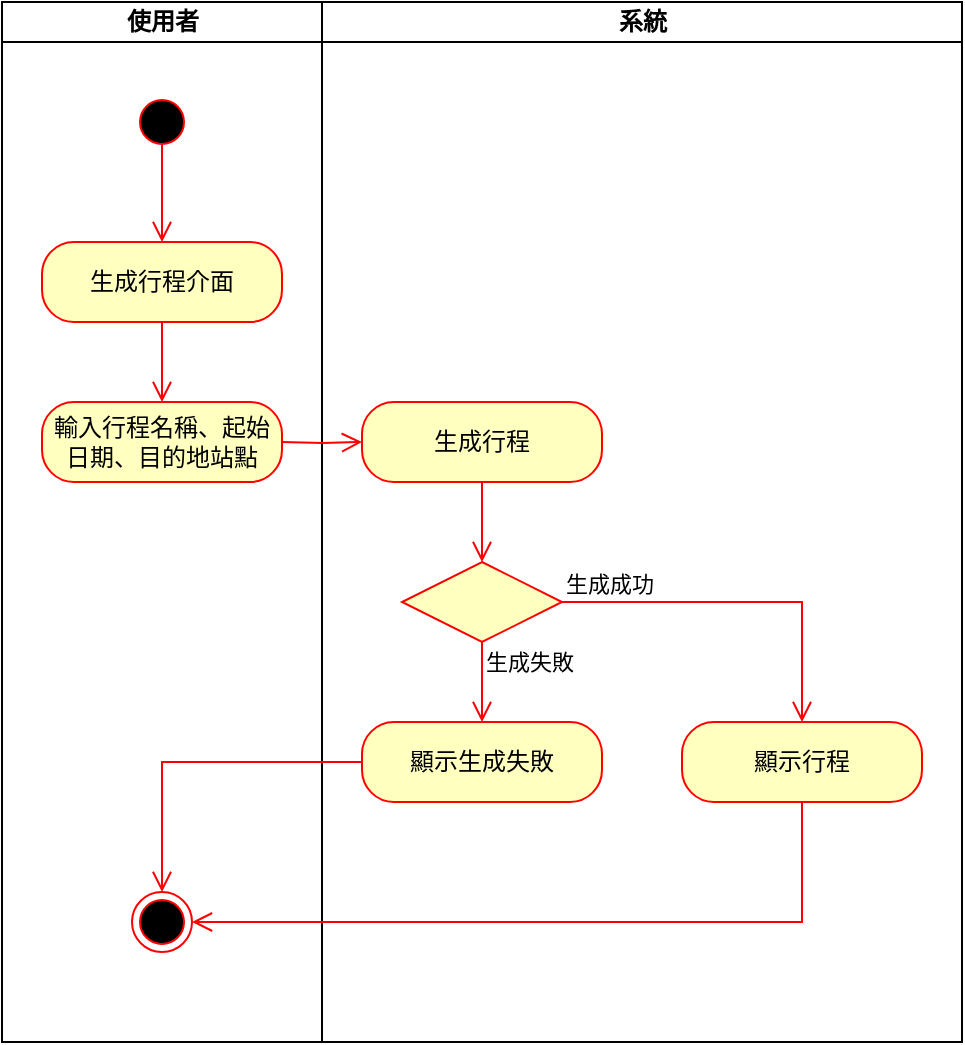 <mxfile version="27.0.5">
  <diagram name="第 1 页" id="qYCC977JJtGFKBxbnr1P">
    <mxGraphModel dx="872" dy="537" grid="1" gridSize="10" guides="1" tooltips="1" connect="1" arrows="1" fold="1" page="1" pageScale="1" pageWidth="827" pageHeight="1169" math="0" shadow="0">
      <root>
        <mxCell id="0" />
        <mxCell id="1" parent="0" />
        <mxCell id="83ebNcft9Qn9WwzoEkK6-1" value="" style="swimlane;childLayout=stackLayout;resizeParent=1;resizeParentMax=0;startSize=0;html=1;" parent="1" vertex="1">
          <mxGeometry x="40" y="40" width="480" height="520" as="geometry">
            <mxRectangle x="150.0" y="-20" width="60" height="30" as="alternateBounds" />
          </mxGeometry>
        </mxCell>
        <mxCell id="83ebNcft9Qn9WwzoEkK6-2" value="使用者" style="swimlane;startSize=20;html=1;" parent="83ebNcft9Qn9WwzoEkK6-1" vertex="1">
          <mxGeometry width="160" height="520" as="geometry">
            <mxRectangle width="40" height="480" as="alternateBounds" />
          </mxGeometry>
        </mxCell>
        <mxCell id="83ebNcft9Qn9WwzoEkK6-6" value="" style="edgeStyle=orthogonalEdgeStyle;html=1;verticalAlign=bottom;endArrow=open;endSize=8;strokeColor=#ff0000;rounded=0;entryX=0.5;entryY=0;entryDx=0;entryDy=0;exitX=0.5;exitY=0.5;exitDx=0;exitDy=0;exitPerimeter=0;" parent="83ebNcft9Qn9WwzoEkK6-2" source="83ebNcft9Qn9WwzoEkK6-5" target="83ebNcft9Qn9WwzoEkK6-13" edge="1">
          <mxGeometry relative="1" as="geometry">
            <mxPoint x="79.75" y="125" as="targetPoint" />
            <mxPoint x="79.75" y="70" as="sourcePoint" />
          </mxGeometry>
        </mxCell>
        <mxCell id="83ebNcft9Qn9WwzoEkK6-5" value="" style="ellipse;html=1;shape=startState;fillColor=#000000;strokeColor=#ff0000;" parent="83ebNcft9Qn9WwzoEkK6-2" vertex="1">
          <mxGeometry x="65.0" y="45" width="30" height="30" as="geometry" />
        </mxCell>
        <mxCell id="83ebNcft9Qn9WwzoEkK6-13" value="&lt;span style=&quot;background-color: transparent; color: light-dark(rgb(0, 0, 0), rgb(237, 237, 237));&quot;&gt;生成行程介面&lt;/span&gt;" style="rounded=1;whiteSpace=wrap;html=1;arcSize=40;fontColor=#000000;fillColor=#ffffc0;strokeColor=#ff0000;" parent="83ebNcft9Qn9WwzoEkK6-2" vertex="1">
          <mxGeometry x="20.0" y="120" width="120" height="40" as="geometry" />
        </mxCell>
        <mxCell id="83ebNcft9Qn9WwzoEkK6-14" value="" style="edgeStyle=orthogonalEdgeStyle;html=1;verticalAlign=bottom;endArrow=open;endSize=8;strokeColor=#ff0000;rounded=0;exitX=0.5;exitY=1;exitDx=0;exitDy=0;" parent="83ebNcft9Qn9WwzoEkK6-2" source="83ebNcft9Qn9WwzoEkK6-13" edge="1">
          <mxGeometry relative="1" as="geometry">
            <mxPoint x="80.0" y="200" as="targetPoint" />
            <Array as="points">
              <mxPoint x="80" y="200" />
            </Array>
          </mxGeometry>
        </mxCell>
        <mxCell id="kEJBsg7aW4Blj6X0LOjF-1" value="輸入行程名稱、起始日期、目的地站點" style="rounded=1;whiteSpace=wrap;html=1;arcSize=40;fontColor=#000000;fillColor=#ffffc0;strokeColor=#ff0000;" parent="83ebNcft9Qn9WwzoEkK6-2" vertex="1">
          <mxGeometry x="20" y="200" width="120" height="40" as="geometry" />
        </mxCell>
        <mxCell id="83ebNcft9Qn9WwzoEkK6-3" value="系統" style="swimlane;startSize=20;html=1;" parent="83ebNcft9Qn9WwzoEkK6-1" vertex="1">
          <mxGeometry x="160" width="320" height="520" as="geometry">
            <mxRectangle x="120" width="40" height="480" as="alternateBounds" />
          </mxGeometry>
        </mxCell>
        <mxCell id="M2vsugeV5xUFJSafZYjY-1" value="" style="edgeStyle=orthogonalEdgeStyle;html=1;verticalAlign=bottom;endArrow=open;endSize=8;strokeColor=#ff0000;rounded=0;entryX=0.5;entryY=0;entryDx=0;entryDy=0;" edge="1" parent="1" source="M2vsugeV5xUFJSafZYjY-7" target="M2vsugeV5xUFJSafZYjY-2">
          <mxGeometry relative="1" as="geometry">
            <mxPoint x="360.0" y="500" as="targetPoint" />
          </mxGeometry>
        </mxCell>
        <mxCell id="M2vsugeV5xUFJSafZYjY-2" value="" style="rhombus;whiteSpace=wrap;html=1;fontColor=#000000;fillColor=#ffffc0;strokeColor=#ff0000;" vertex="1" parent="1">
          <mxGeometry x="240.0" y="320" width="80" height="40" as="geometry" />
        </mxCell>
        <mxCell id="M2vsugeV5xUFJSafZYjY-3" value="生成成功" style="edgeStyle=orthogonalEdgeStyle;html=1;align=left;verticalAlign=bottom;endArrow=open;endSize=8;strokeColor=#ff0000;rounded=0;entryX=0.5;entryY=0;entryDx=0;entryDy=0;exitX=1;exitY=0.5;exitDx=0;exitDy=0;" edge="1" parent="1" source="M2vsugeV5xUFJSafZYjY-2" target="M2vsugeV5xUFJSafZYjY-5">
          <mxGeometry x="-1" relative="1" as="geometry">
            <mxPoint x="500.0" y="340" as="targetPoint" />
          </mxGeometry>
        </mxCell>
        <mxCell id="M2vsugeV5xUFJSafZYjY-4" value="生成失敗" style="edgeStyle=orthogonalEdgeStyle;html=1;align=left;verticalAlign=middle;endArrow=open;endSize=8;strokeColor=#ff0000;rounded=0;exitX=0.5;exitY=1;exitDx=0;exitDy=0;entryX=0.5;entryY=0;entryDx=0;entryDy=0;" edge="1" parent="1" source="M2vsugeV5xUFJSafZYjY-2" target="M2vsugeV5xUFJSafZYjY-6">
          <mxGeometry x="-0.5" relative="1" as="geometry">
            <mxPoint x="360.0" y="420" as="targetPoint" />
            <mxPoint as="offset" />
          </mxGeometry>
        </mxCell>
        <mxCell id="M2vsugeV5xUFJSafZYjY-5" value="顯示&lt;span style=&quot;background-color: transparent; color: light-dark(rgb(0, 0, 0), rgb(237, 237, 237));&quot;&gt;行程&lt;/span&gt;" style="rounded=1;whiteSpace=wrap;html=1;arcSize=40;fontColor=#000000;fillColor=#ffffc0;strokeColor=#ff0000;" vertex="1" parent="1">
          <mxGeometry x="380.0" y="400" width="120" height="40" as="geometry" />
        </mxCell>
        <mxCell id="M2vsugeV5xUFJSafZYjY-6" value="顯示生成失敗" style="rounded=1;whiteSpace=wrap;html=1;arcSize=40;fontColor=#000000;fillColor=#ffffc0;strokeColor=#ff0000;" vertex="1" parent="1">
          <mxGeometry x="220.0" y="400" width="120" height="40" as="geometry" />
        </mxCell>
        <mxCell id="M2vsugeV5xUFJSafZYjY-7" value="生成行程" style="rounded=1;whiteSpace=wrap;html=1;arcSize=40;fontColor=#000000;fillColor=#ffffc0;strokeColor=#ff0000;" vertex="1" parent="1">
          <mxGeometry x="220.0" y="240" width="120" height="40" as="geometry" />
        </mxCell>
        <mxCell id="M2vsugeV5xUFJSafZYjY-8" value="" style="edgeStyle=orthogonalEdgeStyle;html=1;verticalAlign=bottom;endArrow=open;endSize=8;strokeColor=#ff0000;rounded=0;entryX=1;entryY=0.5;entryDx=0;entryDy=0;" edge="1" parent="1" source="M2vsugeV5xUFJSafZYjY-5" target="M2vsugeV5xUFJSafZYjY-9">
          <mxGeometry relative="1" as="geometry">
            <mxPoint x="440.0" y="480" as="targetPoint" />
            <Array as="points">
              <mxPoint x="440" y="500" />
            </Array>
          </mxGeometry>
        </mxCell>
        <mxCell id="M2vsugeV5xUFJSafZYjY-9" value="" style="ellipse;html=1;shape=endState;fillColor=#000000;strokeColor=#ff0000;" vertex="1" parent="1">
          <mxGeometry x="105.0" y="485" width="30" height="30" as="geometry" />
        </mxCell>
        <mxCell id="M2vsugeV5xUFJSafZYjY-10" value="" style="edgeStyle=orthogonalEdgeStyle;html=1;verticalAlign=bottom;endArrow=open;endSize=8;strokeColor=#ff0000;rounded=0;exitX=0;exitY=0.5;exitDx=0;exitDy=0;entryX=0.5;entryY=0;entryDx=0;entryDy=0;" edge="1" parent="1" source="M2vsugeV5xUFJSafZYjY-6" target="M2vsugeV5xUFJSafZYjY-9">
          <mxGeometry relative="1" as="geometry">
            <mxPoint x="260.0" y="660" as="targetPoint" />
            <Array as="points">
              <mxPoint x="120" y="420" />
            </Array>
          </mxGeometry>
        </mxCell>
        <mxCell id="M2vsugeV5xUFJSafZYjY-11" value="" style="edgeStyle=orthogonalEdgeStyle;html=1;verticalAlign=bottom;endArrow=open;endSize=8;strokeColor=#ff0000;rounded=0;entryX=0;entryY=0.5;entryDx=0;entryDy=0;" edge="1" parent="1" target="M2vsugeV5xUFJSafZYjY-7">
          <mxGeometry relative="1" as="geometry">
            <mxPoint x="120" y="340" as="targetPoint" />
            <mxPoint x="180" y="260" as="sourcePoint" />
          </mxGeometry>
        </mxCell>
      </root>
    </mxGraphModel>
  </diagram>
</mxfile>
